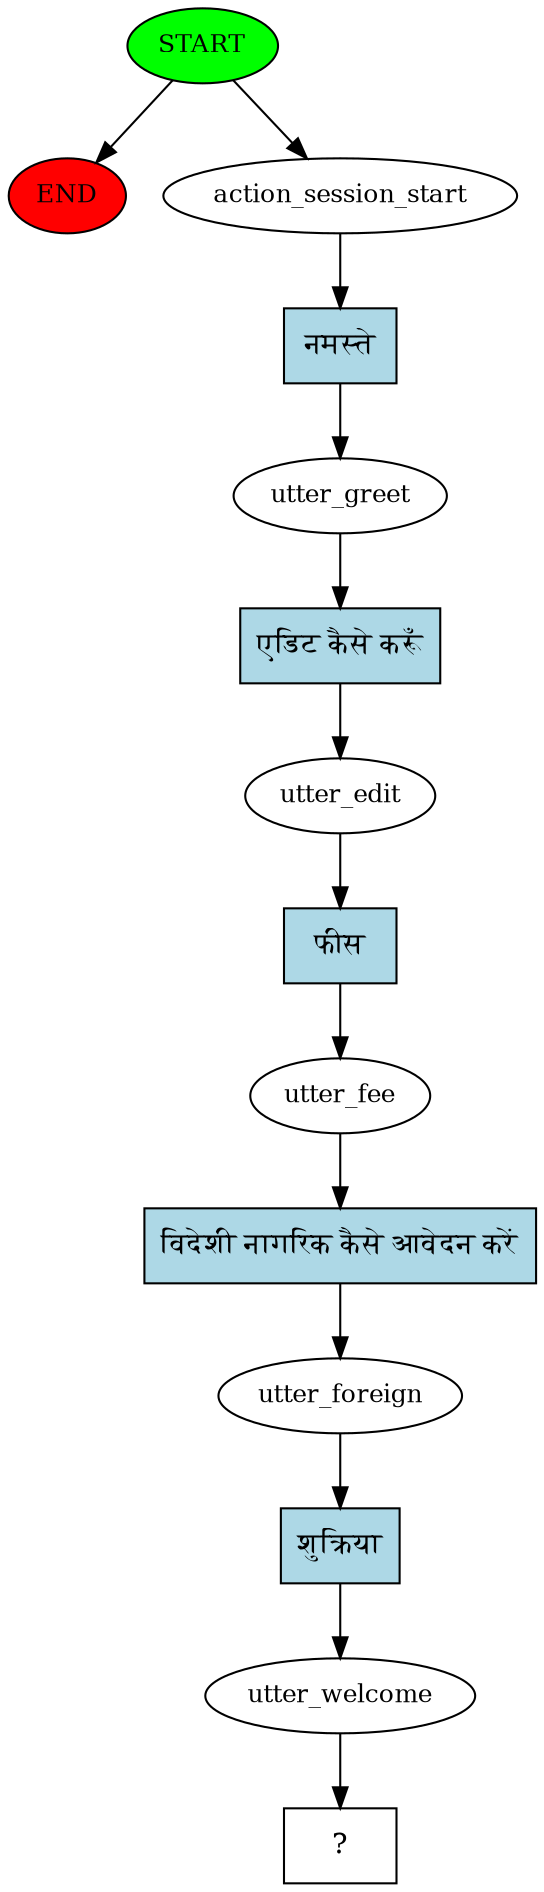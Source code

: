 digraph  {
0 [class="start active", fillcolor=green, fontsize=12, label=START, style=filled];
"-1" [class=end, fillcolor=red, fontsize=12, label=END, style=filled];
1 [class=active, fontsize=12, label=action_session_start];
2 [class=active, fontsize=12, label=utter_greet];
3 [class=active, fontsize=12, label=utter_edit];
4 [class=active, fontsize=12, label=utter_fee];
5 [class=active, fontsize=12, label=utter_foreign];
6 [class=active, fontsize=12, label=utter_welcome];
7 [class="intent dashed active", label="  ?  ", shape=rect];
8 [class="intent active", fillcolor=lightblue, label="नमस्ते", shape=rect, style=filled];
9 [class="intent active", fillcolor=lightblue, label="एडिट कैसे करूँ", shape=rect, style=filled];
10 [class="intent active", fillcolor=lightblue, label="फीस", shape=rect, style=filled];
11 [class="intent active", fillcolor=lightblue, label="विदेशी नागरिक कैसे आवेदन करें", shape=rect, style=filled];
12 [class="intent active", fillcolor=lightblue, label="शुक्रिया", shape=rect, style=filled];
0 -> "-1"  [class="", key=NONE, label=""];
0 -> 1  [class=active, key=NONE, label=""];
1 -> 8  [class=active, key=0];
2 -> 9  [class=active, key=0];
3 -> 10  [class=active, key=0];
4 -> 11  [class=active, key=0];
5 -> 12  [class=active, key=0];
6 -> 7  [class=active, key=NONE, label=""];
8 -> 2  [class=active, key=0];
9 -> 3  [class=active, key=0];
10 -> 4  [class=active, key=0];
11 -> 5  [class=active, key=0];
12 -> 6  [class=active, key=0];
}
